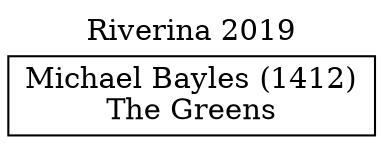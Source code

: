 // House preference flow
digraph "Michael Bayles (1412)_Riverina_2019" {
	graph [label="Riverina 2019" labelloc=t mclimit=10]
	node [shape=box]
	"Michael Bayles (1412)" [label="Michael Bayles (1412)
The Greens"]
}
